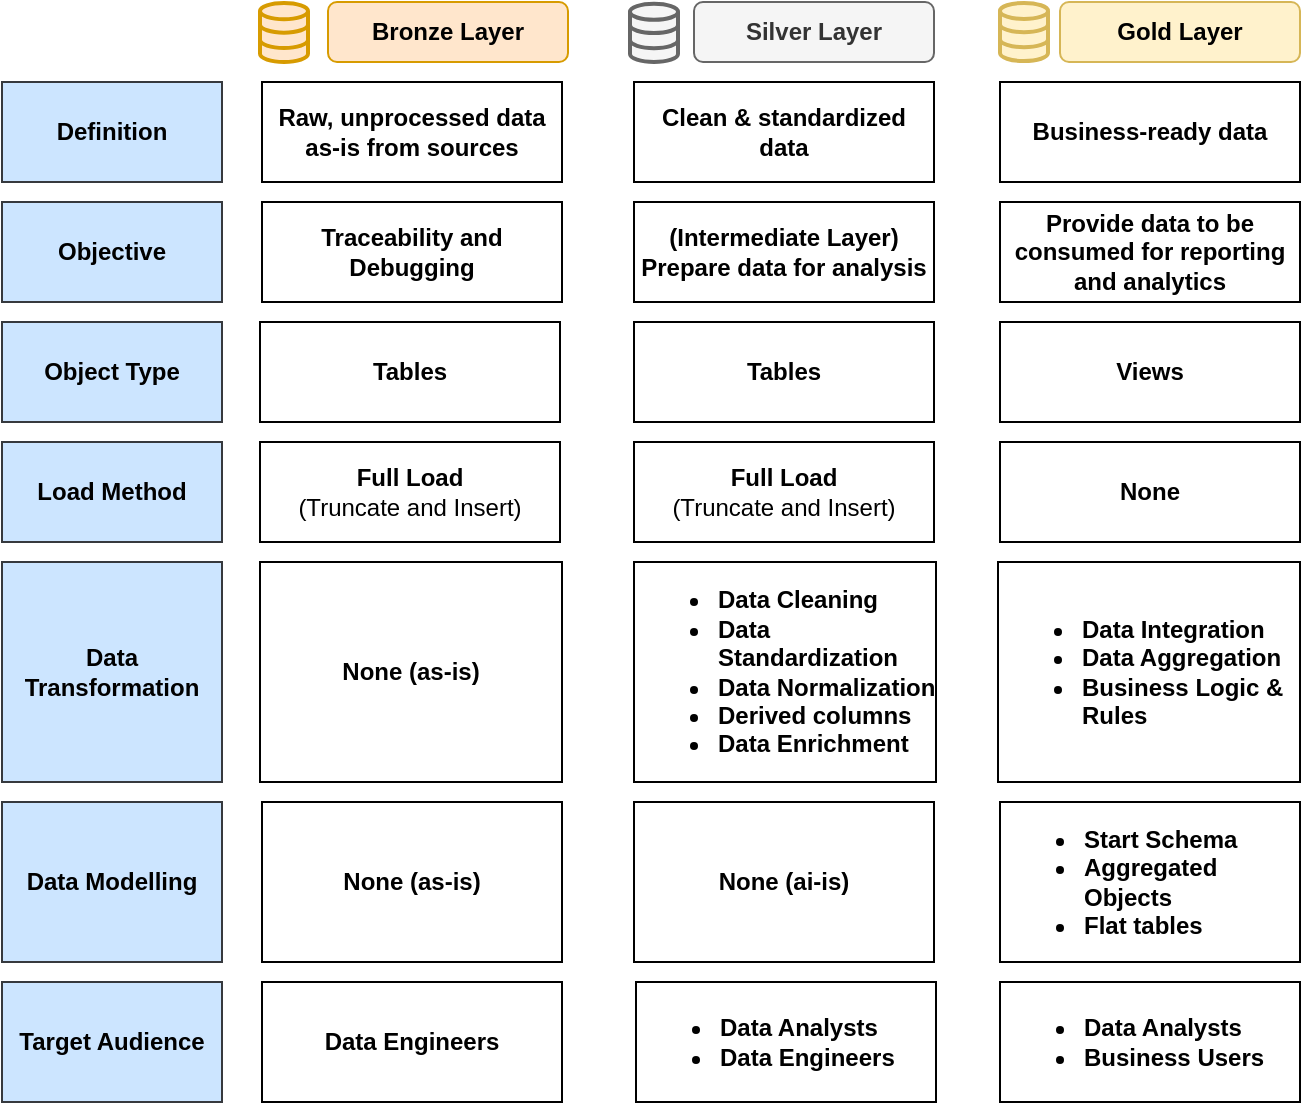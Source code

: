 <mxfile version="26.2.2">
  <diagram name="Page-1" id="4AvpMRJC5d_I2Br3pv5q">
    <mxGraphModel dx="788" dy="564" grid="1" gridSize="10" guides="1" tooltips="1" connect="1" arrows="1" fold="1" page="1" pageScale="1" pageWidth="1100" pageHeight="1700" math="0" shadow="0">
      <root>
        <mxCell id="0" />
        <mxCell id="1" parent="0" />
        <mxCell id="MJ5NXtEe8w9-0r6vrzUy-1" value="&lt;b&gt;Definition&lt;/b&gt;" style="rounded=0;whiteSpace=wrap;html=1;fillColor=#cce5ff;strokeColor=#36393d;shadow=0;" vertex="1" parent="1">
          <mxGeometry x="10" y="110" width="110" height="50" as="geometry" />
        </mxCell>
        <mxCell id="MJ5NXtEe8w9-0r6vrzUy-2" value="&lt;b&gt;Objective&lt;/b&gt;" style="rounded=0;whiteSpace=wrap;html=1;fillColor=#cce5ff;strokeColor=#36393d;" vertex="1" parent="1">
          <mxGeometry x="10" y="170" width="110" height="50" as="geometry" />
        </mxCell>
        <mxCell id="MJ5NXtEe8w9-0r6vrzUy-3" value="&lt;b&gt;Object Type&lt;/b&gt;" style="rounded=0;whiteSpace=wrap;html=1;fillColor=#cce5ff;strokeColor=#36393d;" vertex="1" parent="1">
          <mxGeometry x="10" y="230" width="110" height="50" as="geometry" />
        </mxCell>
        <mxCell id="MJ5NXtEe8w9-0r6vrzUy-4" value="&lt;b&gt;Load Method&lt;/b&gt;" style="rounded=0;whiteSpace=wrap;html=1;fillColor=#cce5ff;strokeColor=#36393d;" vertex="1" parent="1">
          <mxGeometry x="10" y="290" width="110" height="50" as="geometry" />
        </mxCell>
        <mxCell id="MJ5NXtEe8w9-0r6vrzUy-5" value="&lt;b&gt;Data Transformation&lt;/b&gt;" style="rounded=0;whiteSpace=wrap;html=1;fillColor=#cce5ff;strokeColor=#36393d;" vertex="1" parent="1">
          <mxGeometry x="10" y="350" width="110" height="110" as="geometry" />
        </mxCell>
        <mxCell id="MJ5NXtEe8w9-0r6vrzUy-6" value="&lt;b&gt;Data Modelling&lt;/b&gt;" style="rounded=0;whiteSpace=wrap;html=1;fillColor=#cce5ff;strokeColor=#36393d;" vertex="1" parent="1">
          <mxGeometry x="10" y="470" width="110" height="80" as="geometry" />
        </mxCell>
        <mxCell id="MJ5NXtEe8w9-0r6vrzUy-7" value="&lt;b&gt;Target Audience&lt;/b&gt;" style="rounded=0;whiteSpace=wrap;html=1;fillColor=#cce5ff;strokeColor=#36393d;" vertex="1" parent="1">
          <mxGeometry x="10" y="560" width="110" height="60" as="geometry" />
        </mxCell>
        <mxCell id="MJ5NXtEe8w9-0r6vrzUy-8" value="&lt;b&gt;Bronze Layer&lt;/b&gt;" style="rounded=1;whiteSpace=wrap;html=1;fillColor=#ffe6cc;strokeColor=#d79b00;" vertex="1" parent="1">
          <mxGeometry x="173" y="70" width="120" height="30" as="geometry" />
        </mxCell>
        <mxCell id="MJ5NXtEe8w9-0r6vrzUy-9" value="&lt;b&gt;Silver Layer&lt;/b&gt;" style="rounded=1;whiteSpace=wrap;html=1;fillColor=#f5f5f5;strokeColor=#666666;fontColor=#333333;" vertex="1" parent="1">
          <mxGeometry x="356" y="70" width="120" height="30" as="geometry" />
        </mxCell>
        <mxCell id="MJ5NXtEe8w9-0r6vrzUy-10" value="&lt;b&gt;Gold Layer&lt;/b&gt;" style="rounded=1;whiteSpace=wrap;html=1;fillColor=#fff2cc;strokeColor=#d6b656;" vertex="1" parent="1">
          <mxGeometry x="539" y="70" width="120" height="30" as="geometry" />
        </mxCell>
        <mxCell id="MJ5NXtEe8w9-0r6vrzUy-12" value="" style="html=1;verticalLabelPosition=bottom;align=center;labelBackgroundColor=#ffffff;verticalAlign=top;strokeWidth=2;strokeColor=#d79b00;shadow=0;dashed=0;shape=mxgraph.ios7.icons.data;fillColor=#ffe6cc;" vertex="1" parent="1">
          <mxGeometry x="139" y="70.45" width="24" height="29.55" as="geometry" />
        </mxCell>
        <mxCell id="MJ5NXtEe8w9-0r6vrzUy-13" value="" style="html=1;verticalLabelPosition=bottom;align=center;labelBackgroundColor=#ffffff;verticalAlign=top;strokeWidth=2;strokeColor=#d6b656;shadow=0;dashed=0;shape=mxgraph.ios7.icons.data;fillColor=#fff2cc;" vertex="1" parent="1">
          <mxGeometry x="509" y="70.45" width="24" height="29.1" as="geometry" />
        </mxCell>
        <mxCell id="MJ5NXtEe8w9-0r6vrzUy-14" value="" style="html=1;verticalLabelPosition=bottom;align=center;labelBackgroundColor=#ffffff;verticalAlign=top;strokeWidth=2;strokeColor=#666666;shadow=0;dashed=0;shape=mxgraph.ios7.icons.data;fillColor=#f5f5f5;fontColor=#333333;" vertex="1" parent="1">
          <mxGeometry x="324" y="70.9" width="24" height="29.1" as="geometry" />
        </mxCell>
        <mxCell id="MJ5NXtEe8w9-0r6vrzUy-15" value="&lt;b&gt;Raw, unprocessed data as-is from sources&lt;/b&gt;" style="rounded=0;whiteSpace=wrap;html=1;" vertex="1" parent="1">
          <mxGeometry x="140" y="110" width="150" height="50" as="geometry" />
        </mxCell>
        <mxCell id="MJ5NXtEe8w9-0r6vrzUy-16" value="&lt;b&gt;Clean &amp;amp; standardized data&lt;/b&gt;" style="rounded=0;whiteSpace=wrap;html=1;" vertex="1" parent="1">
          <mxGeometry x="326" y="110" width="150" height="50" as="geometry" />
        </mxCell>
        <mxCell id="MJ5NXtEe8w9-0r6vrzUy-18" value="&lt;b&gt;Business-ready data&lt;/b&gt;" style="rounded=0;whiteSpace=wrap;html=1;" vertex="1" parent="1">
          <mxGeometry x="509" y="110" width="150" height="50" as="geometry" />
        </mxCell>
        <mxCell id="MJ5NXtEe8w9-0r6vrzUy-19" value="&lt;b&gt;Traceability and Debugging&lt;/b&gt;" style="rounded=0;whiteSpace=wrap;html=1;" vertex="1" parent="1">
          <mxGeometry x="140" y="170" width="150" height="50" as="geometry" />
        </mxCell>
        <mxCell id="MJ5NXtEe8w9-0r6vrzUy-20" value="&lt;b&gt;(Intermediate Layer)&lt;/b&gt;&lt;div&gt;&lt;b&gt;Prepare data for analysis&lt;/b&gt;&lt;/div&gt;" style="rounded=0;whiteSpace=wrap;html=1;" vertex="1" parent="1">
          <mxGeometry x="326" y="170" width="150" height="50" as="geometry" />
        </mxCell>
        <mxCell id="MJ5NXtEe8w9-0r6vrzUy-21" value="&lt;b&gt;Provide data to be consumed for reporting and analytics&lt;/b&gt;" style="rounded=0;whiteSpace=wrap;html=1;" vertex="1" parent="1">
          <mxGeometry x="509" y="170" width="150" height="50" as="geometry" />
        </mxCell>
        <mxCell id="MJ5NXtEe8w9-0r6vrzUy-22" value="&lt;b&gt;Tables&lt;/b&gt;" style="rounded=0;whiteSpace=wrap;html=1;" vertex="1" parent="1">
          <mxGeometry x="139" y="230" width="150" height="50" as="geometry" />
        </mxCell>
        <mxCell id="MJ5NXtEe8w9-0r6vrzUy-23" value="&lt;b&gt;Tables&lt;/b&gt;" style="rounded=0;whiteSpace=wrap;html=1;" vertex="1" parent="1">
          <mxGeometry x="326" y="230" width="150" height="50" as="geometry" />
        </mxCell>
        <mxCell id="MJ5NXtEe8w9-0r6vrzUy-24" value="&lt;b&gt;Views&lt;/b&gt;" style="rounded=0;whiteSpace=wrap;html=1;" vertex="1" parent="1">
          <mxGeometry x="509" y="230" width="150" height="50" as="geometry" />
        </mxCell>
        <mxCell id="MJ5NXtEe8w9-0r6vrzUy-25" value="&lt;b&gt;Full Load&lt;/b&gt;&lt;div&gt;(Truncate and Insert)&lt;/div&gt;" style="rounded=0;whiteSpace=wrap;html=1;" vertex="1" parent="1">
          <mxGeometry x="139" y="290" width="150" height="50" as="geometry" />
        </mxCell>
        <mxCell id="MJ5NXtEe8w9-0r6vrzUy-26" value="&lt;b&gt;Full Load&lt;/b&gt;&lt;div&gt;(Truncate and Insert)&lt;/div&gt;" style="rounded=0;whiteSpace=wrap;html=1;" vertex="1" parent="1">
          <mxGeometry x="326" y="290" width="150" height="50" as="geometry" />
        </mxCell>
        <mxCell id="MJ5NXtEe8w9-0r6vrzUy-27" value="&lt;b&gt;None&lt;/b&gt;" style="rounded=0;whiteSpace=wrap;html=1;" vertex="1" parent="1">
          <mxGeometry x="509" y="290" width="150" height="50" as="geometry" />
        </mxCell>
        <mxCell id="MJ5NXtEe8w9-0r6vrzUy-29" value="&lt;b&gt;None (as-is)&lt;/b&gt;" style="rounded=0;whiteSpace=wrap;html=1;" vertex="1" parent="1">
          <mxGeometry x="139" y="350" width="151" height="110" as="geometry" />
        </mxCell>
        <mxCell id="MJ5NXtEe8w9-0r6vrzUy-30" value="&lt;ul&gt;&lt;li&gt;&lt;b&gt;Data Cleaning&lt;/b&gt;&lt;/li&gt;&lt;li&gt;&lt;b&gt;Data Standardization&lt;/b&gt;&lt;/li&gt;&lt;li&gt;&lt;b&gt;Data Normalization&lt;/b&gt;&lt;/li&gt;&lt;li&gt;&lt;b&gt;Derived columns&lt;/b&gt;&lt;/li&gt;&lt;li&gt;&lt;b&gt;Data Enrichment&lt;/b&gt;&lt;/li&gt;&lt;/ul&gt;" style="rounded=0;whiteSpace=wrap;html=1;align=left;" vertex="1" parent="1">
          <mxGeometry x="326" y="350" width="151" height="110" as="geometry" />
        </mxCell>
        <mxCell id="MJ5NXtEe8w9-0r6vrzUy-31" value="&lt;ul&gt;&lt;li&gt;&lt;b&gt;Data Integration&lt;/b&gt;&lt;/li&gt;&lt;li&gt;&lt;b&gt;Data Aggregation&lt;/b&gt;&lt;/li&gt;&lt;li&gt;&lt;b&gt;Business Logic &amp;amp; Rules&lt;/b&gt;&lt;/li&gt;&lt;/ul&gt;" style="rounded=0;whiteSpace=wrap;html=1;align=left;" vertex="1" parent="1">
          <mxGeometry x="508" y="350" width="151" height="110" as="geometry" />
        </mxCell>
        <mxCell id="MJ5NXtEe8w9-0r6vrzUy-32" value="&lt;b&gt;None (as-is)&lt;/b&gt;" style="rounded=0;whiteSpace=wrap;html=1;" vertex="1" parent="1">
          <mxGeometry x="140" y="470" width="150" height="80" as="geometry" />
        </mxCell>
        <mxCell id="MJ5NXtEe8w9-0r6vrzUy-33" value="&lt;b&gt;None (ai-is)&lt;/b&gt;" style="rounded=0;whiteSpace=wrap;html=1;" vertex="1" parent="1">
          <mxGeometry x="326" y="470" width="150" height="80" as="geometry" />
        </mxCell>
        <mxCell id="MJ5NXtEe8w9-0r6vrzUy-34" value="&lt;ul&gt;&lt;li&gt;&lt;b&gt;Start Schema&lt;/b&gt;&lt;/li&gt;&lt;li&gt;&lt;b&gt;Aggregated Objects&lt;/b&gt;&lt;/li&gt;&lt;li&gt;&lt;b&gt;Flat tables&lt;/b&gt;&lt;/li&gt;&lt;/ul&gt;" style="rounded=0;whiteSpace=wrap;html=1;align=left;" vertex="1" parent="1">
          <mxGeometry x="509" y="470" width="150" height="80" as="geometry" />
        </mxCell>
        <mxCell id="MJ5NXtEe8w9-0r6vrzUy-35" value="&lt;b&gt;Data Engineers&lt;/b&gt;" style="rounded=0;whiteSpace=wrap;html=1;" vertex="1" parent="1">
          <mxGeometry x="140" y="560" width="150" height="60" as="geometry" />
        </mxCell>
        <mxCell id="MJ5NXtEe8w9-0r6vrzUy-36" value="&lt;ul&gt;&lt;li&gt;&lt;b&gt;Data Analysts&lt;/b&gt;&lt;/li&gt;&lt;li&gt;&lt;b&gt;Data Engineers&lt;/b&gt;&lt;/li&gt;&lt;/ul&gt;" style="rounded=0;whiteSpace=wrap;html=1;align=left;" vertex="1" parent="1">
          <mxGeometry x="327" y="560" width="150" height="60" as="geometry" />
        </mxCell>
        <mxCell id="MJ5NXtEe8w9-0r6vrzUy-37" value="&lt;ul&gt;&lt;li&gt;&lt;b&gt;Data Analysts&lt;/b&gt;&lt;/li&gt;&lt;li&gt;&lt;b&gt;Business Users&lt;/b&gt;&lt;/li&gt;&lt;/ul&gt;" style="rounded=0;whiteSpace=wrap;html=1;align=left;" vertex="1" parent="1">
          <mxGeometry x="509" y="560" width="150" height="60" as="geometry" />
        </mxCell>
      </root>
    </mxGraphModel>
  </diagram>
</mxfile>
